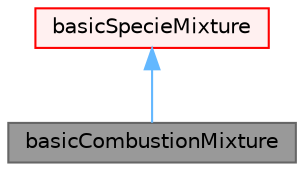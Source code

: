 digraph "basicCombustionMixture"
{
 // LATEX_PDF_SIZE
  bgcolor="transparent";
  edge [fontname=Helvetica,fontsize=10,labelfontname=Helvetica,labelfontsize=10];
  node [fontname=Helvetica,fontsize=10,shape=box,height=0.2,width=0.4];
  Node1 [id="Node000001",label="basicCombustionMixture",height=0.2,width=0.4,color="gray40", fillcolor="grey60", style="filled", fontcolor="black",tooltip="Specialization of the basicSpecieMixture for combustion."];
  Node2 -> Node1 [id="edge1_Node000001_Node000002",dir="back",color="steelblue1",style="solid",tooltip=" "];
  Node2 [id="Node000002",label="basicSpecieMixture",height=0.2,width=0.4,color="red", fillcolor="#FFF0F0", style="filled",URL="$classFoam_1_1basicSpecieMixture.html",tooltip="Specialization of basicMultiComponentMixture for a mixture consisting of a number for molecular speci..."];
}
